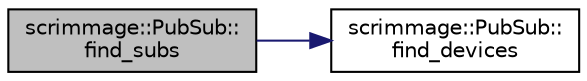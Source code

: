 digraph "scrimmage::PubSub::find_subs"
{
 // LATEX_PDF_SIZE
  edge [fontname="Helvetica",fontsize="10",labelfontname="Helvetica",labelfontsize="10"];
  node [fontname="Helvetica",fontsize="10",shape=record];
  rankdir="LR";
  Node1 [label="scrimmage::PubSub::\lfind_subs",height=0.2,width=0.4,color="black", fillcolor="grey75", style="filled", fontcolor="black",tooltip=" "];
  Node1 -> Node2 [color="midnightblue",fontsize="10",style="solid",fontname="Helvetica"];
  Node2 [label="scrimmage::PubSub::\lfind_devices",height=0.2,width=0.4,color="black", fillcolor="white", style="filled",URL="$classscrimmage_1_1PubSub.html#a1e1a66548fa57319674ef082fa7809ad",tooltip=" "];
}
